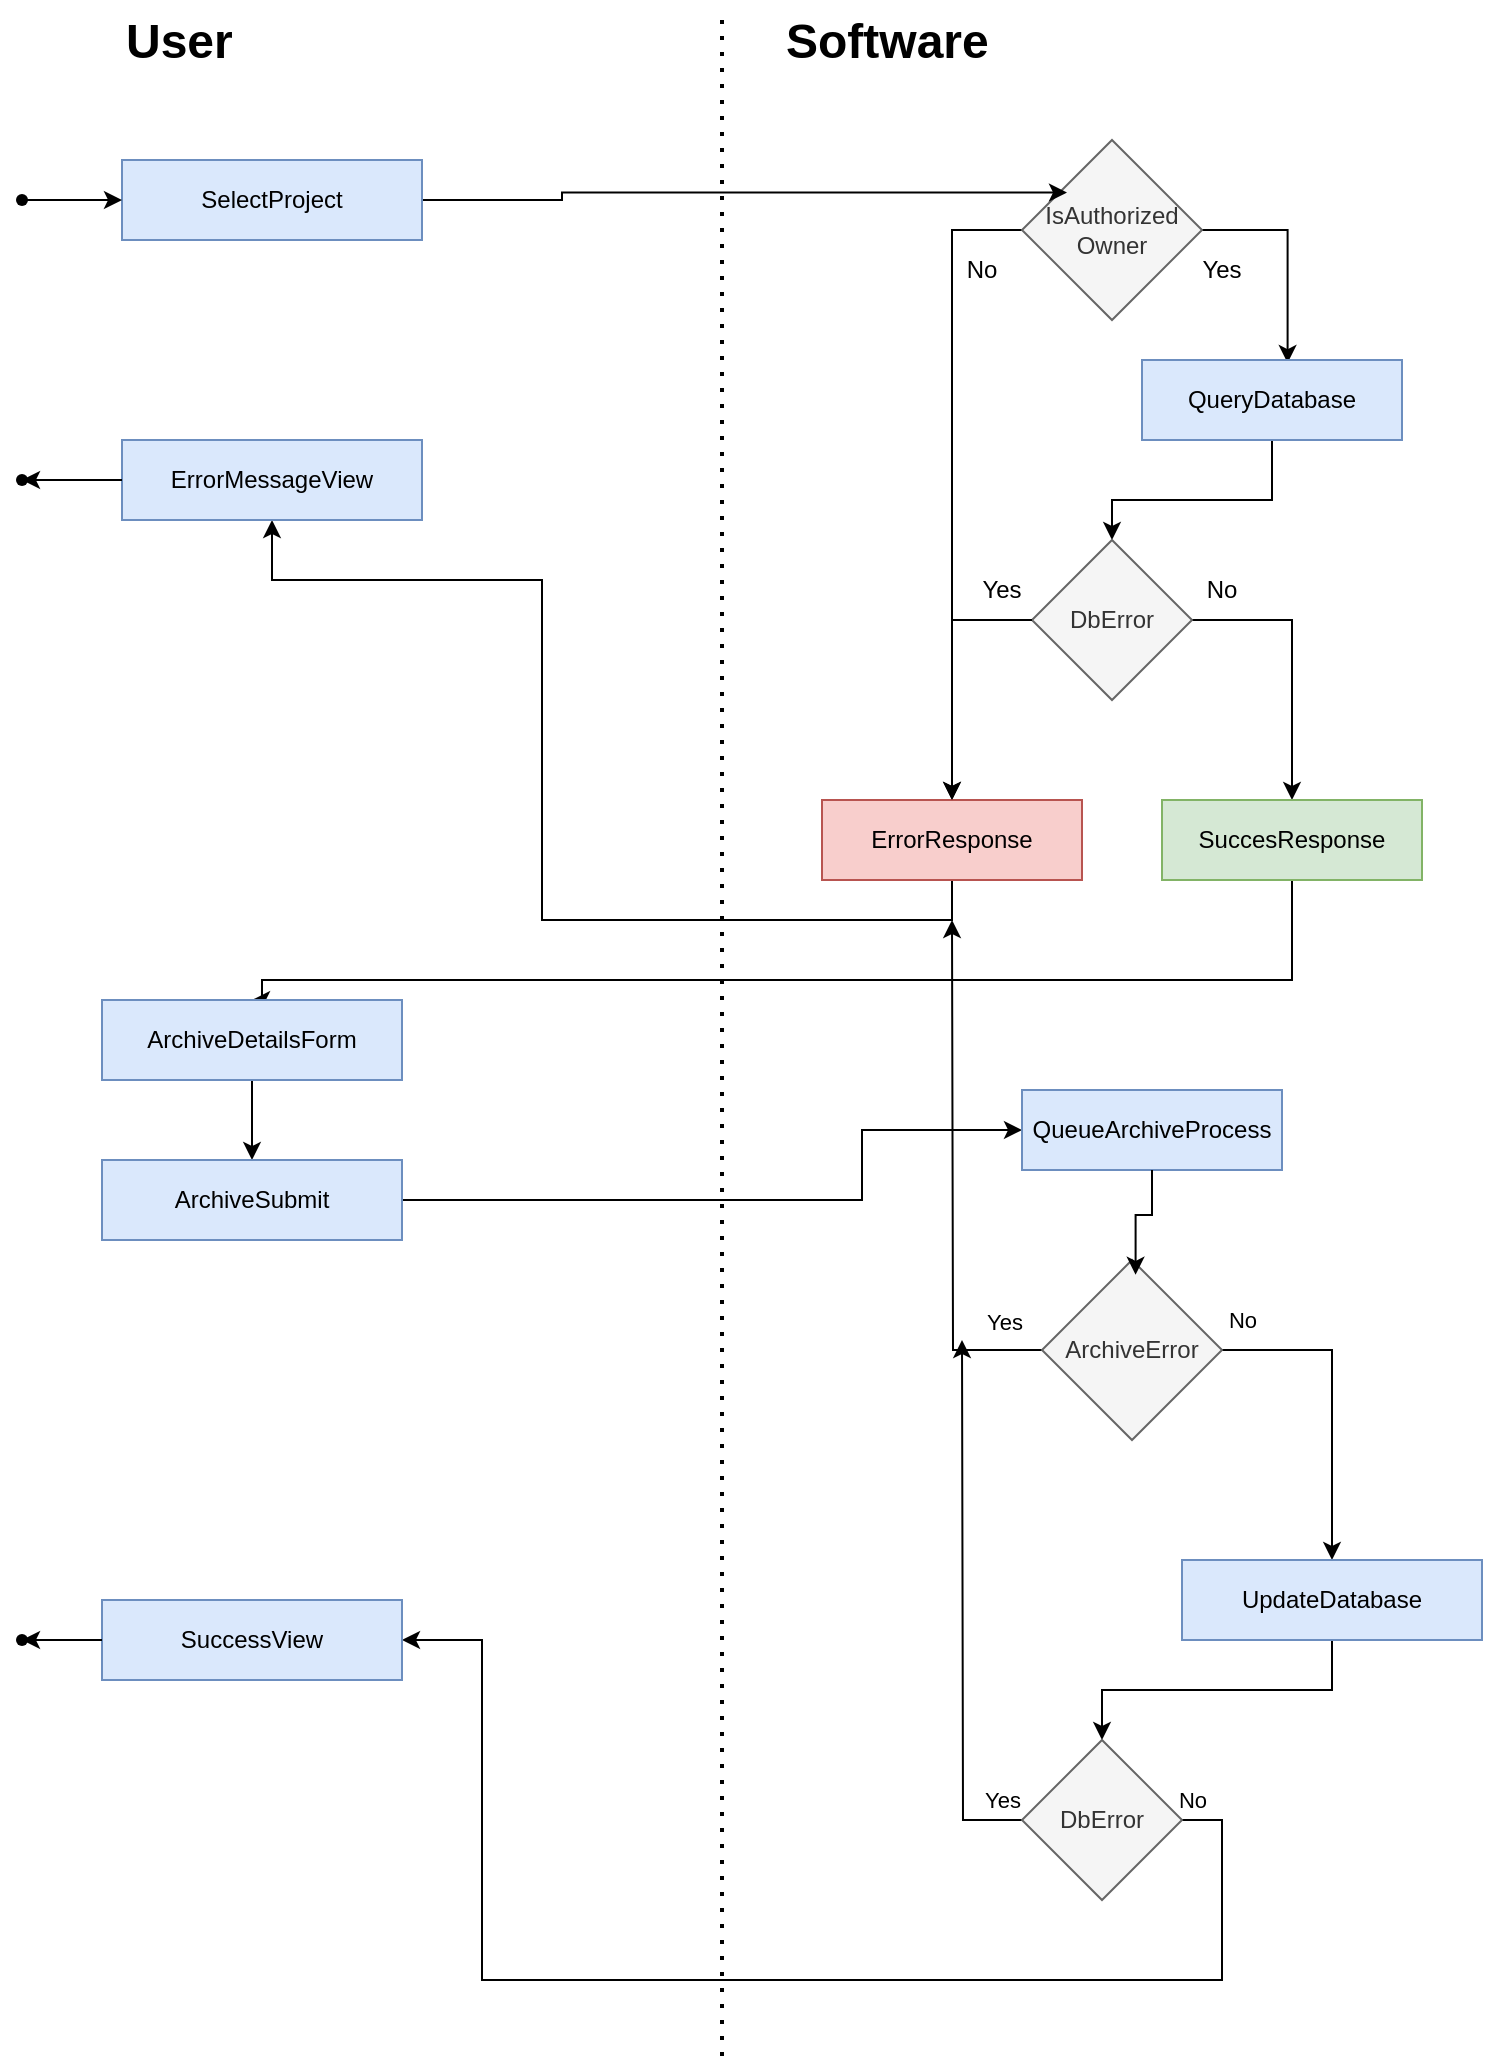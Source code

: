 <mxfile version="24.7.17">
  <diagram id="C5RBs43oDa-KdzZeNtuy" name="Page-1">
    <mxGraphModel dx="1036" dy="606" grid="1" gridSize="10" guides="1" tooltips="1" connect="1" arrows="1" fold="1" page="1" pageScale="1" pageWidth="827" pageHeight="1169" math="0" shadow="0">
      <root>
        <mxCell id="WIyWlLk6GJQsqaUBKTNV-0" />
        <mxCell id="WIyWlLk6GJQsqaUBKTNV-1" parent="WIyWlLk6GJQsqaUBKTNV-0" />
        <mxCell id="aabY8vYiOELEavv-wFIU-2" style="edgeStyle=orthogonalEdgeStyle;rounded=0;orthogonalLoop=1;jettySize=auto;html=1;" parent="WIyWlLk6GJQsqaUBKTNV-1" source="aabY8vYiOELEavv-wFIU-4" target="aabY8vYiOELEavv-wFIU-8" edge="1">
          <mxGeometry relative="1" as="geometry">
            <Array as="points">
              <mxPoint x="485" y="155" />
            </Array>
          </mxGeometry>
        </mxCell>
        <mxCell id="aabY8vYiOELEavv-wFIU-3" style="edgeStyle=orthogonalEdgeStyle;rounded=0;orthogonalLoop=1;jettySize=auto;html=1;entryX=0.56;entryY=0.038;entryDx=0;entryDy=0;entryPerimeter=0;" parent="WIyWlLk6GJQsqaUBKTNV-1" source="aabY8vYiOELEavv-wFIU-4" target="aabY8vYiOELEavv-wFIU-11" edge="1">
          <mxGeometry relative="1" as="geometry">
            <mxPoint x="650" y="260" as="targetPoint" />
            <Array as="points">
              <mxPoint x="653" y="155" />
            </Array>
          </mxGeometry>
        </mxCell>
        <mxCell id="aabY8vYiOELEavv-wFIU-4" value="IsAuthorized Owner" style="rhombus;whiteSpace=wrap;html=1;fillColor=#f5f5f5;fontColor=#333333;strokeColor=#666666;rounded=0;" parent="WIyWlLk6GJQsqaUBKTNV-1" vertex="1">
          <mxGeometry x="520" y="110" width="90" height="90" as="geometry" />
        </mxCell>
        <mxCell id="aabY8vYiOELEavv-wFIU-5" style="edgeStyle=orthogonalEdgeStyle;rounded=0;orthogonalLoop=1;jettySize=auto;html=1;exitX=1;exitY=0.5;exitDx=0;exitDy=0;entryX=0;entryY=0;entryDx=0;entryDy=0;" parent="WIyWlLk6GJQsqaUBKTNV-1" edge="1">
          <mxGeometry relative="1" as="geometry">
            <Array as="points">
              <mxPoint x="220" y="140" />
              <mxPoint x="290" y="140" />
              <mxPoint x="290" y="136" />
            </Array>
            <mxPoint x="220" y="143.75" as="sourcePoint" />
            <mxPoint x="542.5" y="136.25" as="targetPoint" />
          </mxGeometry>
        </mxCell>
        <mxCell id="aabY8vYiOELEavv-wFIU-6" value="SelectProject" style="rounded=0;whiteSpace=wrap;html=1;fillColor=#dae8fc;strokeColor=#6c8ebf;" parent="WIyWlLk6GJQsqaUBKTNV-1" vertex="1">
          <mxGeometry x="70" y="120" width="150" height="40" as="geometry" />
        </mxCell>
        <mxCell id="aabY8vYiOELEavv-wFIU-7" style="edgeStyle=orthogonalEdgeStyle;rounded=0;orthogonalLoop=1;jettySize=auto;html=1;exitX=0.5;exitY=1;exitDx=0;exitDy=0;entryX=0.5;entryY=1;entryDx=0;entryDy=0;" parent="WIyWlLk6GJQsqaUBKTNV-1" source="aabY8vYiOELEavv-wFIU-8" target="aabY8vYiOELEavv-wFIU-20" edge="1">
          <mxGeometry relative="1" as="geometry">
            <Array as="points">
              <mxPoint x="485" y="500" />
              <mxPoint x="280" y="500" />
              <mxPoint x="280" y="330" />
              <mxPoint x="145" y="330" />
            </Array>
          </mxGeometry>
        </mxCell>
        <mxCell id="aabY8vYiOELEavv-wFIU-8" value="ErrorResponse" style="rounded=0;whiteSpace=wrap;html=1;fillColor=#f8cecc;strokeColor=#b85450;" parent="WIyWlLk6GJQsqaUBKTNV-1" vertex="1">
          <mxGeometry x="420" y="440" width="130" height="40" as="geometry" />
        </mxCell>
        <mxCell id="aabY8vYiOELEavv-wFIU-9" value="No" style="text;html=1;align=center;verticalAlign=middle;whiteSpace=wrap;rounded=0;" parent="WIyWlLk6GJQsqaUBKTNV-1" vertex="1">
          <mxGeometry x="470" y="160" width="60" height="30" as="geometry" />
        </mxCell>
        <mxCell id="aabY8vYiOELEavv-wFIU-10" style="edgeStyle=orthogonalEdgeStyle;rounded=0;orthogonalLoop=1;jettySize=auto;html=1;exitX=0.5;exitY=1;exitDx=0;exitDy=0;entryX=0.5;entryY=0;entryDx=0;entryDy=0;" parent="WIyWlLk6GJQsqaUBKTNV-1" source="aabY8vYiOELEavv-wFIU-11" target="aabY8vYiOELEavv-wFIU-13" edge="1">
          <mxGeometry relative="1" as="geometry">
            <Array as="points">
              <mxPoint x="645" y="290" />
              <mxPoint x="565" y="290" />
            </Array>
          </mxGeometry>
        </mxCell>
        <mxCell id="aabY8vYiOELEavv-wFIU-11" value="QueryDatabase" style="rounded=0;whiteSpace=wrap;html=1;fillColor=#dae8fc;strokeColor=#6c8ebf;" parent="WIyWlLk6GJQsqaUBKTNV-1" vertex="1">
          <mxGeometry x="580" y="220" width="130" height="40" as="geometry" />
        </mxCell>
        <mxCell id="aabY8vYiOELEavv-wFIU-12" style="edgeStyle=orthogonalEdgeStyle;rounded=0;orthogonalLoop=1;jettySize=auto;html=1;entryX=0.5;entryY=0;entryDx=0;entryDy=0;" parent="WIyWlLk6GJQsqaUBKTNV-1" source="aabY8vYiOELEavv-wFIU-13" target="aabY8vYiOELEavv-wFIU-18" edge="1">
          <mxGeometry relative="1" as="geometry">
            <Array as="points">
              <mxPoint x="655" y="350" />
            </Array>
          </mxGeometry>
        </mxCell>
        <mxCell id="aabY8vYiOELEavv-wFIU-13" value="DbError" style="rhombus;whiteSpace=wrap;html=1;fillColor=#f5f5f5;fontColor=#333333;strokeColor=#666666;rounded=0;" parent="WIyWlLk6GJQsqaUBKTNV-1" vertex="1">
          <mxGeometry x="525" y="310" width="80" height="80" as="geometry" />
        </mxCell>
        <mxCell id="aabY8vYiOELEavv-wFIU-14" value="Yes" style="text;html=1;align=center;verticalAlign=middle;whiteSpace=wrap;rounded=0;" parent="WIyWlLk6GJQsqaUBKTNV-1" vertex="1">
          <mxGeometry x="590" y="160" width="60" height="30" as="geometry" />
        </mxCell>
        <mxCell id="aabY8vYiOELEavv-wFIU-15" style="edgeStyle=orthogonalEdgeStyle;rounded=0;orthogonalLoop=1;jettySize=auto;html=1;exitX=0.75;exitY=1;exitDx=0;exitDy=0;entryX=0.5;entryY=0;entryDx=0;entryDy=0;" parent="WIyWlLk6GJQsqaUBKTNV-1" source="aabY8vYiOELEavv-wFIU-16" target="aabY8vYiOELEavv-wFIU-8" edge="1">
          <mxGeometry relative="1" as="geometry">
            <Array as="points">
              <mxPoint x="485" y="350" />
            </Array>
          </mxGeometry>
        </mxCell>
        <mxCell id="aabY8vYiOELEavv-wFIU-16" value="Yes" style="text;html=1;align=center;verticalAlign=middle;whiteSpace=wrap;rounded=0;" parent="WIyWlLk6GJQsqaUBKTNV-1" vertex="1">
          <mxGeometry x="480" y="320" width="60" height="30" as="geometry" />
        </mxCell>
        <mxCell id="aabY8vYiOELEavv-wFIU-17" style="edgeStyle=orthogonalEdgeStyle;rounded=0;orthogonalLoop=1;jettySize=auto;html=1;exitX=0.5;exitY=1;exitDx=0;exitDy=0;entryX=0.5;entryY=0;entryDx=0;entryDy=0;" parent="WIyWlLk6GJQsqaUBKTNV-1" source="aabY8vYiOELEavv-wFIU-18" target="aabY8vYiOELEavv-wFIU-21" edge="1">
          <mxGeometry relative="1" as="geometry">
            <Array as="points">
              <mxPoint x="655" y="530" />
              <mxPoint x="140" y="530" />
              <mxPoint x="140" y="540" />
            </Array>
            <mxPoint x="650" y="405" as="sourcePoint" />
            <mxPoint x="140" y="455" as="targetPoint" />
          </mxGeometry>
        </mxCell>
        <mxCell id="aabY8vYiOELEavv-wFIU-18" value="SuccesResponse" style="rounded=0;whiteSpace=wrap;html=1;fillColor=#d5e8d4;strokeColor=#82b366;" parent="WIyWlLk6GJQsqaUBKTNV-1" vertex="1">
          <mxGeometry x="590" y="440" width="130" height="40" as="geometry" />
        </mxCell>
        <mxCell id="aabY8vYiOELEavv-wFIU-19" value="No" style="text;html=1;align=center;verticalAlign=middle;whiteSpace=wrap;rounded=0;" parent="WIyWlLk6GJQsqaUBKTNV-1" vertex="1">
          <mxGeometry x="590" y="320" width="60" height="30" as="geometry" />
        </mxCell>
        <mxCell id="aabY8vYiOELEavv-wFIU-20" value="ErrorMessageView" style="rounded=0;whiteSpace=wrap;html=1;fillColor=#dae8fc;strokeColor=#6c8ebf;" parent="WIyWlLk6GJQsqaUBKTNV-1" vertex="1">
          <mxGeometry x="70" y="260" width="150" height="40" as="geometry" />
        </mxCell>
        <mxCell id="eI66p3F1mqZY3TlZL7eg-2" style="edgeStyle=orthogonalEdgeStyle;rounded=0;orthogonalLoop=1;jettySize=auto;html=1;exitX=0.5;exitY=1;exitDx=0;exitDy=0;entryX=0.5;entryY=0;entryDx=0;entryDy=0;" edge="1" parent="WIyWlLk6GJQsqaUBKTNV-1" source="aabY8vYiOELEavv-wFIU-21" target="eI66p3F1mqZY3TlZL7eg-1">
          <mxGeometry relative="1" as="geometry" />
        </mxCell>
        <mxCell id="aabY8vYiOELEavv-wFIU-21" value="ArchiveDetailsForm" style="rounded=0;whiteSpace=wrap;html=1;fillColor=#dae8fc;strokeColor=#6c8ebf;" parent="WIyWlLk6GJQsqaUBKTNV-1" vertex="1">
          <mxGeometry x="60" y="540" width="150" height="40" as="geometry" />
        </mxCell>
        <mxCell id="aabY8vYiOELEavv-wFIU-22" value="" style="endArrow=none;dashed=1;html=1;dashPattern=1 3;strokeWidth=2;rounded=0;" parent="WIyWlLk6GJQsqaUBKTNV-1" edge="1">
          <mxGeometry width="50" height="50" relative="1" as="geometry">
            <mxPoint x="370" y="50" as="sourcePoint" />
            <mxPoint x="370" y="1070" as="targetPoint" />
          </mxGeometry>
        </mxCell>
        <mxCell id="aabY8vYiOELEavv-wFIU-23" value="&lt;h1 style=&quot;margin-top: 0px;&quot;&gt;User&lt;/h1&gt;" style="text;html=1;whiteSpace=wrap;overflow=hidden;rounded=0;" parent="WIyWlLk6GJQsqaUBKTNV-1" vertex="1">
          <mxGeometry x="70" y="40" width="180" height="50" as="geometry" />
        </mxCell>
        <mxCell id="aabY8vYiOELEavv-wFIU-24" value="&lt;h1 style=&quot;margin-top: 0px;&quot;&gt;Software&lt;/h1&gt;" style="text;html=1;whiteSpace=wrap;overflow=hidden;rounded=0;" parent="WIyWlLk6GJQsqaUBKTNV-1" vertex="1">
          <mxGeometry x="400" y="40" width="180" height="50" as="geometry" />
        </mxCell>
        <mxCell id="aabY8vYiOELEavv-wFIU-25" style="edgeStyle=orthogonalEdgeStyle;orthogonalLoop=1;jettySize=auto;html=1;entryX=0;entryY=0.5;entryDx=0;entryDy=0;" parent="WIyWlLk6GJQsqaUBKTNV-1" source="aabY8vYiOELEavv-wFIU-26" target="aabY8vYiOELEavv-wFIU-6" edge="1">
          <mxGeometry relative="1" as="geometry">
            <mxPoint x="20" y="140" as="sourcePoint" />
            <mxPoint x="70" y="60" as="targetPoint" />
          </mxGeometry>
        </mxCell>
        <mxCell id="aabY8vYiOELEavv-wFIU-27" value="" style="shape=waypoint;sketch=0;fillStyle=solid;size=6;pointerEvents=1;points=[];fillColor=none;resizable=0;rotatable=0;perimeter=centerPerimeter;snapToPoint=1;" parent="WIyWlLk6GJQsqaUBKTNV-1" vertex="1">
          <mxGeometry x="10" y="270" width="20" height="20" as="geometry" />
        </mxCell>
        <mxCell id="aabY8vYiOELEavv-wFIU-28" value="" style="shape=waypoint;sketch=0;fillStyle=solid;size=6;pointerEvents=1;points=[];fillColor=none;resizable=0;rotatable=0;perimeter=centerPerimeter;snapToPoint=1;" parent="WIyWlLk6GJQsqaUBKTNV-1" vertex="1">
          <mxGeometry x="10" y="850" width="20" height="20" as="geometry" />
        </mxCell>
        <mxCell id="aabY8vYiOELEavv-wFIU-30" style="edgeStyle=orthogonalEdgeStyle;orthogonalLoop=1;jettySize=auto;html=1;exitX=0;exitY=0.5;exitDx=0;exitDy=0;entryX=0.836;entryY=0.497;entryDx=0;entryDy=0;entryPerimeter=0;" parent="WIyWlLk6GJQsqaUBKTNV-1" source="aabY8vYiOELEavv-wFIU-20" target="aabY8vYiOELEavv-wFIU-27" edge="1">
          <mxGeometry relative="1" as="geometry" />
        </mxCell>
        <mxCell id="eI66p3F1mqZY3TlZL7eg-0" value="" style="edgeStyle=orthogonalEdgeStyle;orthogonalLoop=1;jettySize=auto;html=1;entryDx=0;entryDy=0;" edge="1" parent="WIyWlLk6GJQsqaUBKTNV-1" target="aabY8vYiOELEavv-wFIU-26">
          <mxGeometry relative="1" as="geometry">
            <mxPoint x="20" y="140" as="sourcePoint" />
            <mxPoint x="70" y="140" as="targetPoint" />
          </mxGeometry>
        </mxCell>
        <mxCell id="aabY8vYiOELEavv-wFIU-26" value="" style="shape=waypoint;sketch=0;fillStyle=solid;size=6;pointerEvents=1;points=[];fillColor=none;resizable=0;rotatable=0;perimeter=centerPerimeter;snapToPoint=1;" parent="WIyWlLk6GJQsqaUBKTNV-1" vertex="1">
          <mxGeometry x="10" y="130" width="20" height="20" as="geometry" />
        </mxCell>
        <mxCell id="eI66p3F1mqZY3TlZL7eg-14" style="edgeStyle=orthogonalEdgeStyle;rounded=0;orthogonalLoop=1;jettySize=auto;html=1;exitX=1;exitY=0.5;exitDx=0;exitDy=0;entryX=0;entryY=0.5;entryDx=0;entryDy=0;" edge="1" parent="WIyWlLk6GJQsqaUBKTNV-1" source="eI66p3F1mqZY3TlZL7eg-1" target="eI66p3F1mqZY3TlZL7eg-13">
          <mxGeometry relative="1" as="geometry">
            <Array as="points">
              <mxPoint x="440" y="640" />
              <mxPoint x="440" y="605" />
            </Array>
          </mxGeometry>
        </mxCell>
        <mxCell id="eI66p3F1mqZY3TlZL7eg-1" value="ArchiveSubmit" style="rounded=0;whiteSpace=wrap;html=1;fillColor=#dae8fc;strokeColor=#6c8ebf;" vertex="1" parent="WIyWlLk6GJQsqaUBKTNV-1">
          <mxGeometry x="60" y="620" width="150" height="40" as="geometry" />
        </mxCell>
        <mxCell id="eI66p3F1mqZY3TlZL7eg-5" style="edgeStyle=orthogonalEdgeStyle;rounded=0;orthogonalLoop=1;jettySize=auto;html=1;exitX=0;exitY=0.5;exitDx=0;exitDy=0;" edge="1" parent="WIyWlLk6GJQsqaUBKTNV-1" source="eI66p3F1mqZY3TlZL7eg-3">
          <mxGeometry relative="1" as="geometry">
            <mxPoint x="485" y="500" as="targetPoint" />
          </mxGeometry>
        </mxCell>
        <mxCell id="eI66p3F1mqZY3TlZL7eg-7" value="Yes" style="edgeLabel;html=1;align=center;verticalAlign=middle;resizable=0;points=[];" vertex="1" connectable="0" parent="eI66p3F1mqZY3TlZL7eg-5">
          <mxGeometry x="-0.5" y="-2" relative="1" as="geometry">
            <mxPoint x="23" y="6" as="offset" />
          </mxGeometry>
        </mxCell>
        <mxCell id="eI66p3F1mqZY3TlZL7eg-11" style="edgeStyle=orthogonalEdgeStyle;rounded=0;orthogonalLoop=1;jettySize=auto;html=1;exitX=1;exitY=0.5;exitDx=0;exitDy=0;entryX=0.5;entryY=0;entryDx=0;entryDy=0;" edge="1" parent="WIyWlLk6GJQsqaUBKTNV-1" source="eI66p3F1mqZY3TlZL7eg-3" target="eI66p3F1mqZY3TlZL7eg-10">
          <mxGeometry relative="1" as="geometry" />
        </mxCell>
        <mxCell id="eI66p3F1mqZY3TlZL7eg-12" value="No" style="edgeLabel;html=1;align=center;verticalAlign=middle;resizable=0;points=[];" vertex="1" connectable="0" parent="eI66p3F1mqZY3TlZL7eg-11">
          <mxGeometry x="-0.928" y="-2" relative="1" as="geometry">
            <mxPoint x="4" y="-17" as="offset" />
          </mxGeometry>
        </mxCell>
        <mxCell id="eI66p3F1mqZY3TlZL7eg-3" value="ArchiveError" style="rhombus;whiteSpace=wrap;html=1;fillColor=#f5f5f5;fontColor=#333333;strokeColor=#666666;rounded=0;" vertex="1" parent="WIyWlLk6GJQsqaUBKTNV-1">
          <mxGeometry x="530" y="670" width="90" height="90" as="geometry" />
        </mxCell>
        <mxCell id="eI66p3F1mqZY3TlZL7eg-17" style="edgeStyle=orthogonalEdgeStyle;rounded=0;orthogonalLoop=1;jettySize=auto;html=1;exitX=0.5;exitY=1;exitDx=0;exitDy=0;entryX=0.5;entryY=0;entryDx=0;entryDy=0;" edge="1" parent="WIyWlLk6GJQsqaUBKTNV-1" source="eI66p3F1mqZY3TlZL7eg-10" target="eI66p3F1mqZY3TlZL7eg-16">
          <mxGeometry relative="1" as="geometry" />
        </mxCell>
        <mxCell id="eI66p3F1mqZY3TlZL7eg-10" value="UpdateDatabase" style="rounded=0;whiteSpace=wrap;html=1;fillColor=#dae8fc;strokeColor=#6c8ebf;" vertex="1" parent="WIyWlLk6GJQsqaUBKTNV-1">
          <mxGeometry x="600" y="820" width="150" height="40" as="geometry" />
        </mxCell>
        <mxCell id="eI66p3F1mqZY3TlZL7eg-13" value="QueueArchiveProcess" style="rounded=0;whiteSpace=wrap;html=1;fillColor=#dae8fc;strokeColor=#6c8ebf;" vertex="1" parent="WIyWlLk6GJQsqaUBKTNV-1">
          <mxGeometry x="520" y="585" width="130" height="40" as="geometry" />
        </mxCell>
        <mxCell id="eI66p3F1mqZY3TlZL7eg-15" style="edgeStyle=orthogonalEdgeStyle;rounded=0;orthogonalLoop=1;jettySize=auto;html=1;exitX=0.5;exitY=1;exitDx=0;exitDy=0;entryX=0.52;entryY=0.082;entryDx=0;entryDy=0;entryPerimeter=0;" edge="1" parent="WIyWlLk6GJQsqaUBKTNV-1" source="eI66p3F1mqZY3TlZL7eg-13" target="eI66p3F1mqZY3TlZL7eg-3">
          <mxGeometry relative="1" as="geometry" />
        </mxCell>
        <mxCell id="eI66p3F1mqZY3TlZL7eg-18" style="edgeStyle=orthogonalEdgeStyle;rounded=0;orthogonalLoop=1;jettySize=auto;html=1;exitX=0;exitY=0.5;exitDx=0;exitDy=0;" edge="1" parent="WIyWlLk6GJQsqaUBKTNV-1" source="eI66p3F1mqZY3TlZL7eg-16">
          <mxGeometry relative="1" as="geometry">
            <mxPoint x="490" y="710" as="targetPoint" />
          </mxGeometry>
        </mxCell>
        <mxCell id="eI66p3F1mqZY3TlZL7eg-19" value="Yes" style="edgeLabel;html=1;align=center;verticalAlign=middle;resizable=0;points=[];" vertex="1" connectable="0" parent="eI66p3F1mqZY3TlZL7eg-18">
          <mxGeometry x="-0.915" y="1" relative="1" as="geometry">
            <mxPoint x="1" y="-11" as="offset" />
          </mxGeometry>
        </mxCell>
        <mxCell id="eI66p3F1mqZY3TlZL7eg-21" style="edgeStyle=orthogonalEdgeStyle;rounded=0;orthogonalLoop=1;jettySize=auto;html=1;exitX=1;exitY=0.5;exitDx=0;exitDy=0;entryX=1;entryY=0.5;entryDx=0;entryDy=0;" edge="1" parent="WIyWlLk6GJQsqaUBKTNV-1" source="eI66p3F1mqZY3TlZL7eg-16" target="eI66p3F1mqZY3TlZL7eg-20">
          <mxGeometry relative="1" as="geometry">
            <Array as="points">
              <mxPoint x="620" y="950" />
              <mxPoint x="620" y="1030" />
              <mxPoint x="250" y="1030" />
              <mxPoint x="250" y="860" />
            </Array>
          </mxGeometry>
        </mxCell>
        <mxCell id="eI66p3F1mqZY3TlZL7eg-22" value="No" style="edgeLabel;html=1;align=center;verticalAlign=middle;resizable=0;points=[];" vertex="1" connectable="0" parent="eI66p3F1mqZY3TlZL7eg-21">
          <mxGeometry x="-0.969" y="1" relative="1" as="geometry">
            <mxPoint x="-6" y="-9" as="offset" />
          </mxGeometry>
        </mxCell>
        <mxCell id="eI66p3F1mqZY3TlZL7eg-16" value="DbError" style="rhombus;whiteSpace=wrap;html=1;fillColor=#f5f5f5;fontColor=#333333;strokeColor=#666666;rounded=0;" vertex="1" parent="WIyWlLk6GJQsqaUBKTNV-1">
          <mxGeometry x="520" y="910" width="80" height="80" as="geometry" />
        </mxCell>
        <mxCell id="eI66p3F1mqZY3TlZL7eg-20" value="SuccessView" style="rounded=0;whiteSpace=wrap;html=1;fillColor=#dae8fc;strokeColor=#6c8ebf;" vertex="1" parent="WIyWlLk6GJQsqaUBKTNV-1">
          <mxGeometry x="60" y="840" width="150" height="40" as="geometry" />
        </mxCell>
        <mxCell id="eI66p3F1mqZY3TlZL7eg-23" style="edgeStyle=orthogonalEdgeStyle;rounded=0;orthogonalLoop=1;jettySize=auto;html=1;exitX=0;exitY=0.5;exitDx=0;exitDy=0;entryX=0.66;entryY=0.81;entryDx=0;entryDy=0;entryPerimeter=0;" edge="1" parent="WIyWlLk6GJQsqaUBKTNV-1" source="eI66p3F1mqZY3TlZL7eg-20" target="aabY8vYiOELEavv-wFIU-28">
          <mxGeometry relative="1" as="geometry" />
        </mxCell>
      </root>
    </mxGraphModel>
  </diagram>
</mxfile>
